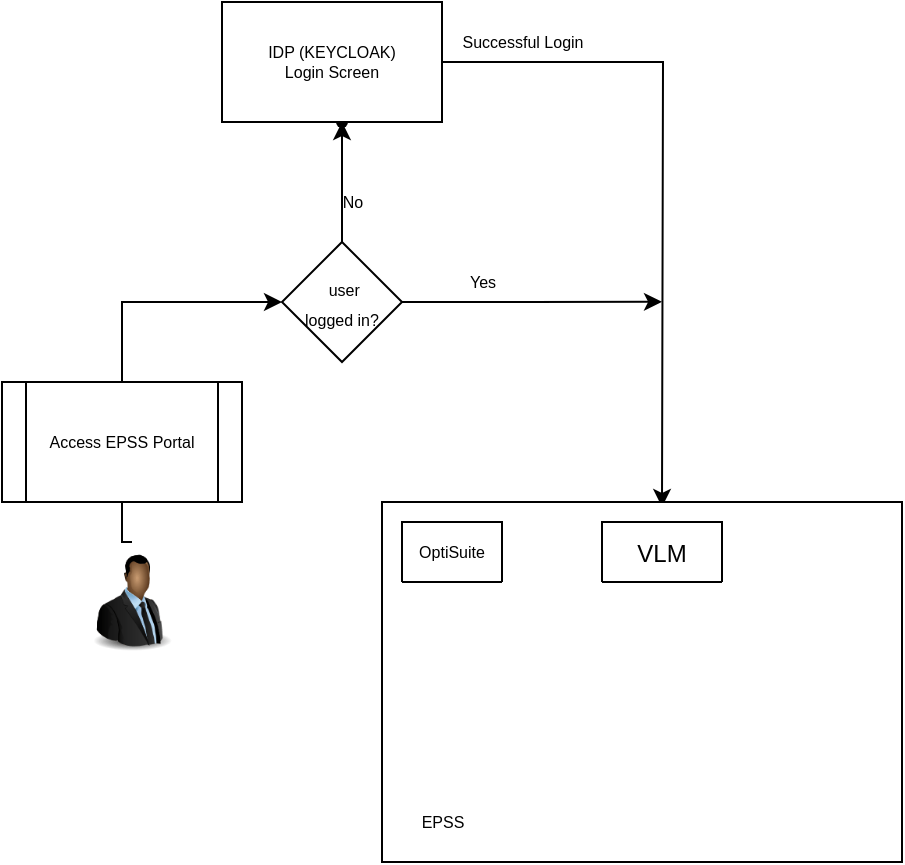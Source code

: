 <mxfile version="20.2.7" type="github">
  <diagram id="HO4zrdb7I9DzVSK7elLF" name="Page-1">
    <mxGraphModel dx="439" dy="273" grid="1" gridSize="10" guides="1" tooltips="1" connect="1" arrows="1" fold="1" page="1" pageScale="1" pageWidth="850" pageHeight="1100" math="0" shadow="0">
      <root>
        <mxCell id="0" />
        <mxCell id="1" parent="0" />
        <mxCell id="9r-Za-daL24O9KRD6en_-4" style="edgeStyle=orthogonalEdgeStyle;rounded=0;orthogonalLoop=1;jettySize=auto;html=1;exitX=0.5;exitY=0;exitDx=0;exitDy=0;entryX=0.563;entryY=1;entryDx=0;entryDy=0;entryPerimeter=0;" parent="1" source="9r-Za-daL24O9KRD6en_-1" target="9r-Za-daL24O9KRD6en_-17" edge="1">
          <mxGeometry relative="1" as="geometry">
            <mxPoint x="175" y="380" as="targetPoint" />
            <Array as="points">
              <mxPoint x="170" y="400" />
              <mxPoint x="170" y="370" />
            </Array>
          </mxGeometry>
        </mxCell>
        <mxCell id="9r-Za-daL24O9KRD6en_-1" value="" style="image;html=1;image=img/lib/clip_art/people/Suit_Man_Black_128x128.png" parent="1" vertex="1">
          <mxGeometry x="150" y="400" width="50" height="60" as="geometry" />
        </mxCell>
        <mxCell id="9r-Za-daL24O9KRD6en_-7" value="" style="edgeStyle=orthogonalEdgeStyle;rounded=0;orthogonalLoop=1;jettySize=auto;html=1;startArrow=none;" parent="1" source="9r-Za-daL24O9KRD6en_-19" edge="1">
          <mxGeometry relative="1" as="geometry">
            <mxPoint x="170.0" y="340" as="sourcePoint" />
            <mxPoint x="250" y="280" as="targetPoint" />
            <Array as="points">
              <mxPoint x="170" y="280" />
              <mxPoint x="250" y="280" />
            </Array>
          </mxGeometry>
        </mxCell>
        <mxCell id="9r-Za-daL24O9KRD6en_-10" value="" style="edgeStyle=orthogonalEdgeStyle;rounded=0;orthogonalLoop=1;jettySize=auto;html=1;fontSize=8;" parent="1" source="9r-Za-daL24O9KRD6en_-5" target="9r-Za-daL24O9KRD6en_-9" edge="1">
          <mxGeometry relative="1" as="geometry" />
        </mxCell>
        <mxCell id="9r-Za-daL24O9KRD6en_-14" style="edgeStyle=orthogonalEdgeStyle;rounded=0;orthogonalLoop=1;jettySize=auto;html=1;exitX=1;exitY=0.5;exitDx=0;exitDy=0;fontSize=8;" parent="1" source="9r-Za-daL24O9KRD6en_-5" edge="1">
          <mxGeometry relative="1" as="geometry">
            <mxPoint x="440" y="279.923" as="targetPoint" />
          </mxGeometry>
        </mxCell>
        <mxCell id="9r-Za-daL24O9KRD6en_-5" value="&lt;span style=&quot;font-size: 8px;&quot;&gt;&amp;nbsp;user &lt;br&gt;logged in?&lt;/span&gt;" style="rhombus;whiteSpace=wrap;html=1;" parent="1" vertex="1">
          <mxGeometry x="250" y="250" width="60" height="60" as="geometry" />
        </mxCell>
        <mxCell id="9r-Za-daL24O9KRD6en_-9" value="" style="shape=waypoint;sketch=0;size=6;pointerEvents=1;points=[];fillColor=default;resizable=0;rotatable=0;perimeter=centerPerimeter;snapToPoint=1;" parent="1" vertex="1">
          <mxGeometry x="260" y="170" width="40" height="40" as="geometry" />
        </mxCell>
        <mxCell id="9r-Za-daL24O9KRD6en_-11" value="No" style="text;html=1;align=center;verticalAlign=middle;resizable=0;points=[];autosize=1;strokeColor=none;fillColor=none;fontSize=8;" parent="1" vertex="1">
          <mxGeometry x="270" y="220" width="30" height="20" as="geometry" />
        </mxCell>
        <mxCell id="9r-Za-daL24O9KRD6en_-13" style="edgeStyle=orthogonalEdgeStyle;rounded=0;orthogonalLoop=1;jettySize=auto;html=1;fontSize=8;" parent="1" source="9r-Za-daL24O9KRD6en_-12" edge="1">
          <mxGeometry relative="1" as="geometry">
            <mxPoint x="440" y="382.462" as="targetPoint" />
          </mxGeometry>
        </mxCell>
        <mxCell id="9r-Za-daL24O9KRD6en_-12" value="IDP (KEYCLOAK) &lt;br&gt;Login Screen" style="rounded=0;whiteSpace=wrap;html=1;fontSize=8;" parent="1" vertex="1">
          <mxGeometry x="220" y="130" width="110" height="60" as="geometry" />
        </mxCell>
        <mxCell id="9r-Za-daL24O9KRD6en_-15" value="Yes" style="text;html=1;align=center;verticalAlign=middle;resizable=0;points=[];autosize=1;strokeColor=none;fillColor=none;fontSize=8;" parent="1" vertex="1">
          <mxGeometry x="330" y="260" width="40" height="20" as="geometry" />
        </mxCell>
        <mxCell id="9r-Za-daL24O9KRD6en_-16" value="Successful Login" style="text;html=1;align=center;verticalAlign=middle;resizable=0;points=[];autosize=1;strokeColor=none;fillColor=none;fontSize=8;" parent="1" vertex="1">
          <mxGeometry x="330" y="140" width="80" height="20" as="geometry" />
        </mxCell>
        <mxCell id="9r-Za-daL24O9KRD6en_-17" value="Access EPSS Portal" style="text;html=1;align=center;verticalAlign=middle;resizable=0;points=[];autosize=1;strokeColor=none;fillColor=none;fontSize=8;" parent="1" vertex="1">
          <mxGeometry x="120" y="350" width="100" height="20" as="geometry" />
        </mxCell>
        <mxCell id="9r-Za-daL24O9KRD6en_-18" value="" style="rounded=0;whiteSpace=wrap;html=1;fontSize=8;" parent="1" vertex="1">
          <mxGeometry x="300" y="380" width="260" height="180" as="geometry" />
        </mxCell>
        <mxCell id="9r-Za-daL24O9KRD6en_-19" value="Access EPSS Portal" style="shape=process;whiteSpace=wrap;html=1;backgroundOutline=1;fontSize=8;" parent="1" vertex="1">
          <mxGeometry x="110" y="320" width="120" height="60" as="geometry" />
        </mxCell>
        <mxCell id="9r-Za-daL24O9KRD6en_-22" value="OptiSuite" style="swimlane;fontStyle=0;childLayout=stackLayout;horizontal=1;startSize=30;horizontalStack=0;resizeParent=1;resizeParentMax=0;resizeLast=0;collapsible=1;marginBottom=0;fontSize=8;" parent="1" vertex="1" collapsed="1">
          <mxGeometry x="310" y="390" width="50" height="30" as="geometry">
            <mxRectangle x="310" y="390" width="140" height="120" as="alternateBounds" />
          </mxGeometry>
        </mxCell>
        <mxCell id="9r-Za-daL24O9KRD6en_-23" value="OptiCash" style="text;strokeColor=none;fillColor=none;align=left;verticalAlign=middle;spacingLeft=4;spacingRight=4;overflow=hidden;points=[[0,0.5],[1,0.5]];portConstraint=eastwest;rotatable=0;fontSize=8;" parent="9r-Za-daL24O9KRD6en_-22" vertex="1">
          <mxGeometry y="30" width="140" height="30" as="geometry" />
        </mxCell>
        <mxCell id="9r-Za-daL24O9KRD6en_-24" value="OptiVault" style="text;strokeColor=none;fillColor=none;align=left;verticalAlign=middle;spacingLeft=4;spacingRight=4;overflow=hidden;points=[[0,0.5],[1,0.5]];portConstraint=eastwest;rotatable=0;fontSize=8;" parent="9r-Za-daL24O9KRD6en_-22" vertex="1">
          <mxGeometry y="60" width="140" height="30" as="geometry" />
        </mxCell>
        <mxCell id="9r-Za-daL24O9KRD6en_-25" value="OptiNet" style="text;strokeColor=none;fillColor=none;align=left;verticalAlign=middle;spacingLeft=4;spacingRight=4;overflow=hidden;points=[[0,0.5],[1,0.5]];portConstraint=eastwest;rotatable=0;fontSize=8;" parent="9r-Za-daL24O9KRD6en_-22" vertex="1">
          <mxGeometry y="90" width="140" height="30" as="geometry" />
        </mxCell>
        <mxCell id="9r-Za-daL24O9KRD6en_-55" value="EPSS" style="text;html=1;resizable=0;autosize=1;align=center;verticalAlign=middle;points=[];fillColor=none;strokeColor=none;rounded=0;fontFamily=Helvetica;fontSize=8;fontColor=default;" parent="1" vertex="1">
          <mxGeometry x="310" y="530" width="40" height="20" as="geometry" />
        </mxCell>
        <mxCell id="KgrpGOLqsfQcy7DlxQ22-3" value="VLM" style="swimlane;fontStyle=0;childLayout=stackLayout;horizontal=1;startSize=30;horizontalStack=0;resizeParent=1;resizeParentMax=1;resizeLast=1;collapsible=1;marginBottom=0;" vertex="1" collapsed="1" parent="1">
          <mxGeometry x="410" y="390" width="60" height="30" as="geometry">
            <mxRectangle x="410" y="390" width="140" height="160" as="alternateBounds" />
          </mxGeometry>
        </mxCell>
        <mxCell id="KgrpGOLqsfQcy7DlxQ22-4" value="CarrierWeb" style="text;strokeColor=none;fillColor=none;align=left;verticalAlign=middle;spacingLeft=4;spacingRight=4;overflow=hidden;points=[[0,0.5],[1,0.5]];portConstraint=eastwest;rotatable=0;" vertex="1" parent="KgrpGOLqsfQcy7DlxQ22-3">
          <mxGeometry y="30" width="140" height="30" as="geometry" />
        </mxCell>
        <mxCell id="KgrpGOLqsfQcy7DlxQ22-5" value="Invoice Validation" style="text;strokeColor=none;fillColor=none;align=left;verticalAlign=middle;spacingLeft=4;spacingRight=4;overflow=hidden;points=[[0,0.5],[1,0.5]];portConstraint=eastwest;rotatable=0;" vertex="1" parent="KgrpGOLqsfQcy7DlxQ22-3">
          <mxGeometry y="60" width="140" height="30" as="geometry" />
        </mxCell>
        <mxCell id="KgrpGOLqsfQcy7DlxQ22-6" value="Vault Balance" style="text;strokeColor=none;fillColor=none;align=left;verticalAlign=middle;spacingLeft=4;spacingRight=4;overflow=hidden;points=[[0,0.5],[1,0.5]];portConstraint=eastwest;rotatable=0;" vertex="1" parent="KgrpGOLqsfQcy7DlxQ22-3">
          <mxGeometry y="90" width="140" height="30" as="geometry" />
        </mxCell>
        <mxCell id="KgrpGOLqsfQcy7DlxQ22-7" value="Vault Balance Agent" style="text;strokeColor=none;fillColor=none;align=left;verticalAlign=middle;spacingLeft=4;spacingRight=4;overflow=hidden;points=[[0,0.5],[1,0.5]];portConstraint=eastwest;rotatable=0;" vertex="1" parent="KgrpGOLqsfQcy7DlxQ22-3">
          <mxGeometry y="120" width="140" height="30" as="geometry" />
        </mxCell>
      </root>
    </mxGraphModel>
  </diagram>
</mxfile>
